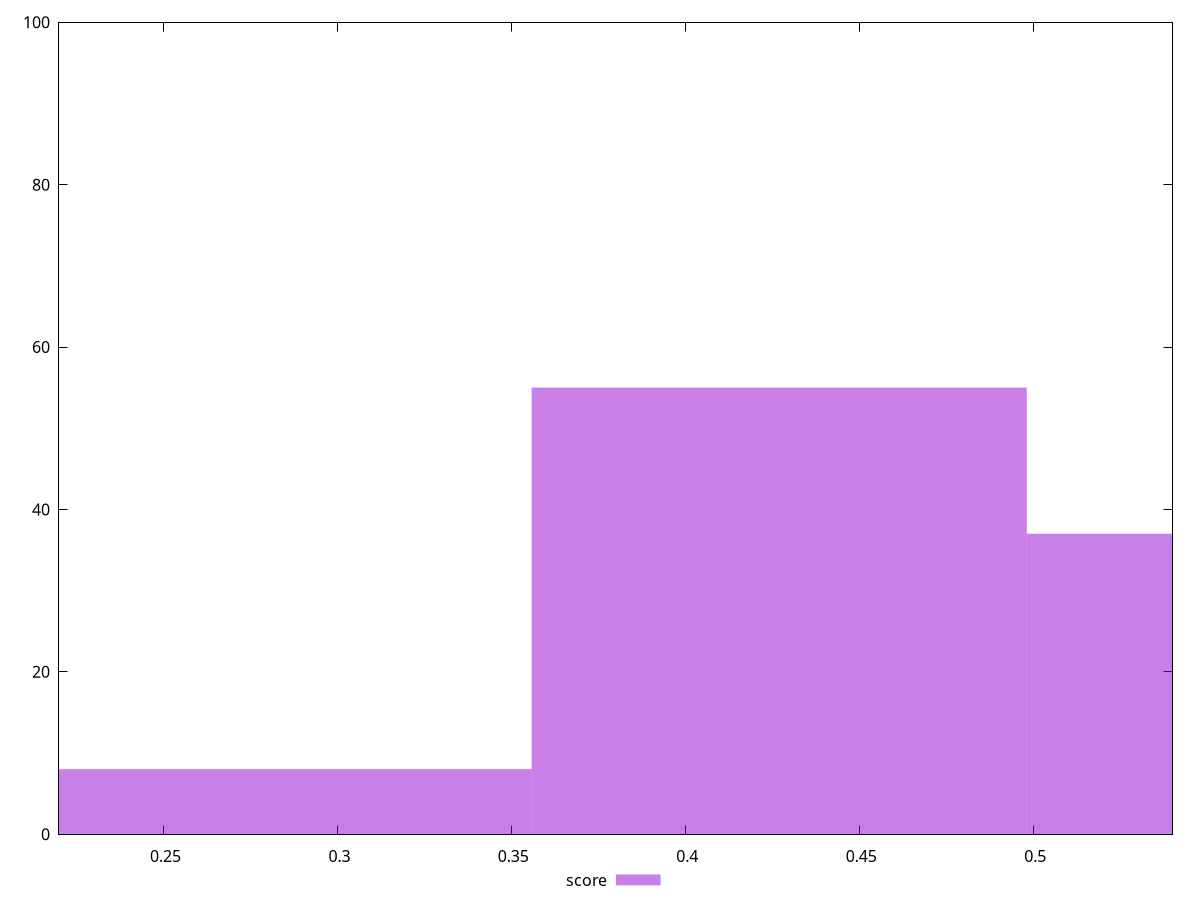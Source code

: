 reset

$score <<EOF
0.2846455450949466 8
0.42696831764241994 55
0.5692910901898932 37
EOF

set key outside below
set boxwidth 0.1423227725474733
set xrange [0.22:0.54]
set yrange [0:100]
set trange [0:100]
set style fill transparent solid 0.5 noborder
set terminal svg size 640, 490 enhanced background rgb 'white'
set output "report_00013_2021-02-09T12-04-24.940Z/first-cpu-idle/samples/pages+cached+noadtech/score/histogram.svg"

plot $score title "score" with boxes

reset
